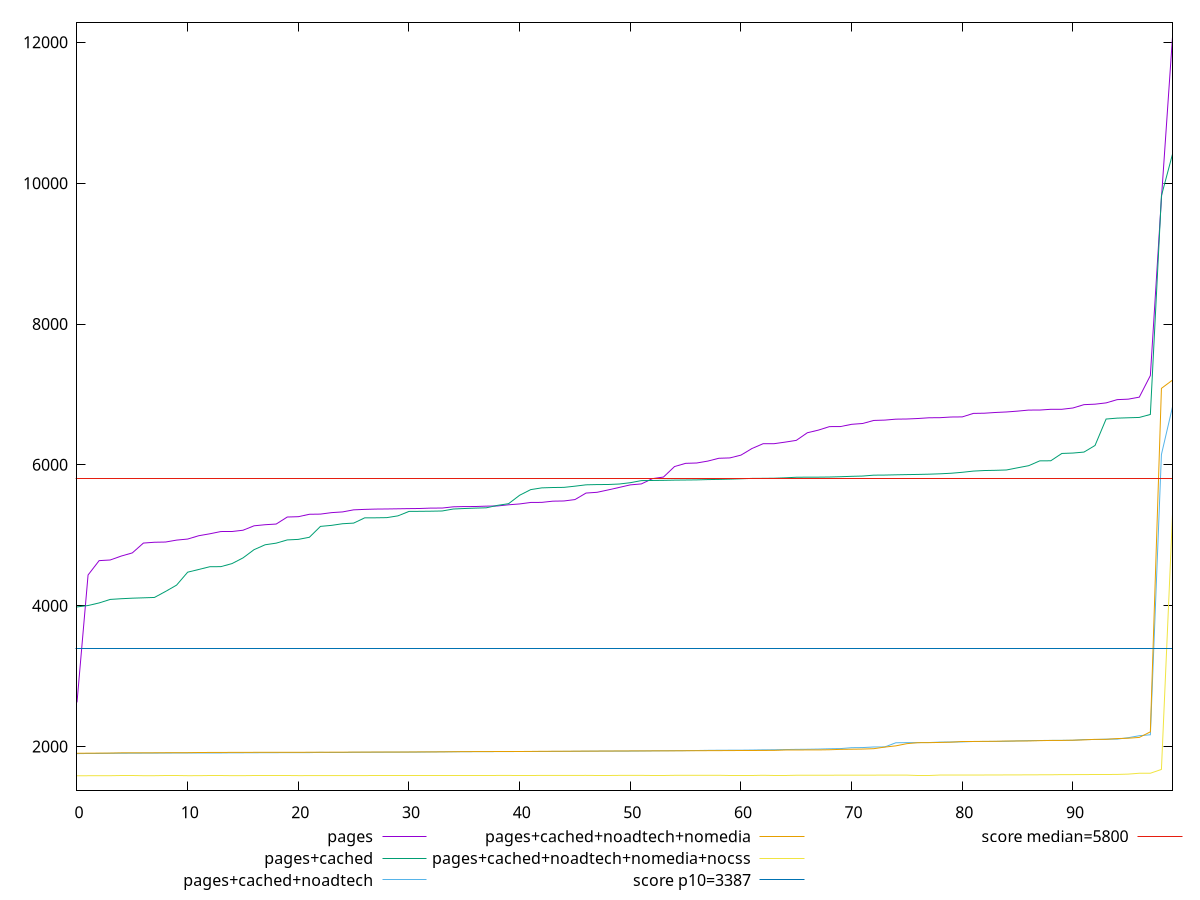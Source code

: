 reset

$pages <<EOF
0 2626.073507880211
1 4435.444428655171
2 4639.363306198857
3 4648.452986534331
4 4704.300994096092
5 4749.25838225921
6 4888.830430425798
7 4900.295190058563
8 4903.461976351731
9 4930.83703084327
10 4945.820367200752
11 4992.932806628705
12 5020.418236613505
13 5052.587143591209
14 5052.815851881216
15 5070.94760017333
16 5133.911681886901
17 5149.45183676295
18 5158.950358277678
19 5258.743249499629
20 5263.443269461704
21 5297.702971101207
22 5300.11769625219
23 5321.059039515967
24 5331.213874878169
25 5360.606606726012
26 5367.229804362829
27 5371.442442649615
28 5373.121809622093
29 5375.597567592958
30 5378.107352255443
31 5379.880642723314
32 5385.602065028907
33 5386.126455717971
34 5403.614685705733
35 5407.381822072541
36 5407.780044463818
37 5413.143189719978
38 5415.638533519859
39 5432.3708276169355
40 5444.447252746037
41 5465.456438475264
42 5466.626939100821
43 5483.869859702094
44 5486.593438360722
45 5506.561518989296
46 5599.091488331189
47 5609.850683457784
48 5643.568589592399
49 5679.118568013493
50 5715.261670201731
51 5728.836369136376
52 5803.818648334701
53 5826.39736418675
54 5975.895706810847
55 6021.041422435336
56 6026.00567670278
57 6052.8505004547105
58 6093.058686676893
59 6098.2292584212755
60 6137.6795085691665
61 6232.16789502256
62 6299.607918863969
63 6300.317773623966
64 6322.526894255621
65 6347.204651384754
66 6455.556148965983
67 6493.054574638731
68 6542.677022193054
69 6543.729403529776
70 6575.354588075907
71 6587.147926125588
72 6630.278772747892
73 6635.170311516826
74 6648.590480687253
75 6650.887412459305
76 6657.868831953028
77 6668.2848856728015
78 6669.674559844484
79 6679.0908367797065
80 6680.710044432678
81 6730.272129534472
82 6733.155532785409
83 6743.48510293857
84 6750.838999485231
85 6762.750019111143
86 6777.6079937019485
87 6777.953209805055
88 6788.601259095789
89 6788.887375733582
90 6807.183256824635
91 6854.639496207134
92 6861.358520831211
93 6879.6972535961695
94 6925.763755474631
95 6932.673385603614
96 6961.248082812878
97 7268.0096184295335
98 9783.898732157983
99 12075.127829454457
EOF

$pagesCached <<EOF
0 3981.3939311381773
1 4001.8386302579884
2 4038.6035570393415
3 4088.419561695364
4 4098.408533620086
5 4106.041696889646
6 4111.135794636023
7 4116.382573415411
8 4201.5519741873
9 4291.758562017833
10 4475.353937156022
11 4513.657386848393
12 4552.607495648286
13 4554.031315574949
14 4596.968537803692
15 4678.075475187329
16 4795.199337495654
17 4864.548665718278
18 4887.613894506315
19 4933.4067716165055
20 4941.058531118856
21 4971.117316205798
22 5125.633508811871
23 5140.160995660695
24 5163.488052137202
25 5172.348555398075
26 5247.145069435463
27 5247.60118743563
28 5250.046100440923
29 5275.09409538201
30 5338.425479399646
31 5339.635461366512
32 5341.461843936286
33 5344.434590581707
34 5372.409872612019
35 5379.552660469518
36 5385.174403247554
37 5389.798489524061
38 5424.273444814464
39 5447.99448854326
40 5567.813959738912
41 5647.832071572894
42 5672.725627816343
43 5677.762725617768
44 5679.748539745102
45 5696.70359690153
46 5715.971944904062
47 5719.652837454065
48 5720.562698341077
49 5727.297246985576
50 5746.048754114193
51 5775.775480827389
52 5777.753701453692
53 5779.565361502597
54 5782.728332773367
55 5784.426233604938
56 5786.12239596344
57 5790.47045448011
58 5792.8790023597885
59 5796.771043729416
60 5801.723523333258
61 5807.302525749485
62 5808.241862937581
63 5809.874294756736
64 5815.512786517585
65 5823.456379969965
66 5824.797671398853
67 5825.056843502894
68 5826.897604961332
69 5831.119461156814
70 5836.606241146679
71 5840.584457202495
72 5853.2409813610475
73 5854.582891120625
74 5858.11911718961
75 5861.140655169292
76 5863.61647817423
77 5867.141144961294
78 5872.437541182986
79 5880.4832489334585
80 5893.73958574544
81 5911.022553795687
82 5918.972315195372
83 5921.9565274335455
84 5926.953345328939
85 5957.721454060985
86 5987.709444405898
87 6056.142658590098
88 6057.5450247690005
89 6161.583718892057
90 6167.253610350598
91 6181.065332058377
92 6275.0606727215945
93 6650.283626941774
94 6663.1699520249285
95 6668.2297808737785
96 6673.010794842503
97 6715.49815764789
98 9821.525662054908
99 10412.083229150821
EOF

$pagesCachedNoadtech <<EOF
0 1898.2045000000003
1 1900.5327999999997
2 1900.5365000000002
3 1903.0279999999998
4 1904.05175
5 1904.72145
6 1905.5034999999998
7 1906.04915
8 1906.78665
9 1907.6205000000004
10 1907.6479999999997
11 1907.7415
12 1907.8195500000002
13 1908.01475
14 1909.8975500000001
15 1909.9819499999996
16 1910.8490000000002
17 1911.3222999999996
18 1911.96
19 1912.1965000000002
20 1912.4173499999997
21 1912.7205500000002
22 1916.3494
23 1916.95015
24 1916.9979999999998
25 1917.1850000000002
26 1917.9574499999997
27 1918.4684000000002
28 1918.6919999999996
29 1919.36965
30 1920.1422000000005
31 1920.3695000000002
32 1922.4759999999999
33 1923.7025
34 1924.8354999999997
35 1926.1665000000003
36 1926.21085
37 1926.3281499999998
38 1927.5128000000004
39 1927.6406499999998
40 1928.5205
41 1928.90695
42 1928.9330000000004
43 1929.3399000000004
44 1930.0036
45 1931.0889999999997
46 1932.4309999999996
47 1933.7290000000003
48 1933.9651500000004
49 1934.4812499999998
50 1934.6854999999998
51 1935.9545000000003
52 1937.6284999999998
53 1938.8110000000001
54 1940.0859
55 1940.4444999999998
56 1942.584
57 1945.103
58 1946.4591000000003
59 1947.1275
60 1947.5395000000003
61 1949.4544999999998
62 1952.0902500000004
63 1952.9544999999998
64 1956.1689999999999
65 1958.8035
66 1960.393
67 1962.9560000000001
68 1967.2954999999997
69 1969.8804999999998
70 1982.6734999999999
71 1984.417
72 1992.5815
73 1993.6680000000001
74 2052.6899999999996
75 2054.37305
76 2054.84
77 2055.9745000000003
78 2062.06085
79 2063.5595
80 2065.06205
81 2070.7047000000002
82 2071.13955
83 2072.2358999999997
84 2073.5627
85 2079.22725
86 2082.7940000000003
87 2084.8025
88 2086.1322999999998
89 2087.1499999999996
90 2087.6764000000003
91 2098.18585
92 2098.6839999999997
93 2104.1106999999997
94 2104.4365
95 2124.6105
96 2152.6495
97 2166.064
98 6146.957851579855
99 6822.778100198937
EOF

$pagesCachedNoadtechNomedia <<EOF
0 1903.3360000000005
1 1904.7898500000001
2 1905.5912500000004
3 1906.2454500000003
4 1909.1495
5 1909.2257
6 1909.5528000000004
7 1910.1902499999999
8 1911.0964999999997
9 1911.6564
10 1911.9016999999997
11 1914.2468999999999
12 1914.96495
13 1915.5589499999996
14 1915.8814499999996
15 1915.9585000000002
16 1916.745
17 1916.8744000000002
18 1916.9386
19 1917.0805
20 1917.2234999999996
21 1917.8969499999994
22 1918.1524999999997
23 1918.7594
24 1919.1045
25 1919.9460000000001
26 1920.1488
27 1920.7435
28 1920.8425000000002
29 1920.9302000000002
30 1921.42855
31 1922.7407000000003
32 1922.7785000000003
33 1923.8637000000003
34 1925.38185
35 1926.6837499999997
36 1927.2479500000002
37 1927.33855
38 1928.5587000000003
39 1929.0138
40 1929.0670499999999
41 1929.7820500000003
42 1931.4850999999999
43 1931.967
44 1932.15245
45 1933.1316500000005
46 1934.3485500000002
47 1934.5884999999998
48 1935.489
49 1935.7819999999997
50 1936.6807499999995
51 1937.06515
52 1937.5528500000003
53 1938.1950000000002
54 1938.448
55 1939.4407999999996
56 1940.0704999999998
57 1940.4245
58 1940.9918499999999
59 1942.0567999999998
60 1942.5069999999998
61 1942.7049999999995
62 1943.9095
63 1944.6905000000002
64 1950.0915
65 1950.7130000000002
66 1950.8201000000001
67 1951.0155
68 1953.4966
69 1958.8804999999998
70 1960.9650000000001
71 1963.1713499999998
72 1968.5275000000001
73 1991.4233500000005
74 2008.7123000000001
75 2040
76 2053.9516999999996
77 2054.2655
78 2057.3026
79 2061.15775
80 2070.7282999999998
81 2071.02005
82 2072.7125
83 2073.268
84 2077.47
85 2077.7769
86 2078.691
87 2082.52755
88 2085.83
89 2085.929
90 2089.053
91 2093.6104000000005
92 2101.142
93 2101.2174999999997
94 2112.2378999999996
95 2117.22045
96 2128.5815000000002
97 2207.8085000000005
98 7086.467071785737
99 7203.260087781142
EOF

$pagesCachedNoadtechNomediaNocss <<EOF
0 1583.7735000000002
1 1584.4125
2 1584.5969999999998
3 1584.911
4 1584.9935
5 1584.9945
6 1585.049
7 1585.1689999999999
8 1585.2294500000003
9 1585.2355
10 1585.25
11 1585.4460000000001
12 1585.4741
13 1585.48745
14 1585.7230000000002
15 1585.7521
16 1585.9648999999997
17 1585.98325
18 1586.0958
19 1586.1106
20 1586.2239000000002
21 1586.3583
22 1586.465
23 1586.6840000000002
24 1586.7821
25 1586.9015000000004
26 1586.9519
27 1587.1729999999998
28 1587.2073500000001
29 1587.2214000000004
30 1587.4048500000004
31 1587.7529
32 1587.7834999999998
33 1587.7955
34 1588.06205
35 1588.1473999999998
36 1588.2046
37 1588.21215
38 1588.2606
39 1588.3297499999999
40 1588.5017000000003
41 1588.5074999999997
42 1588.60365
43 1588.8535
44 1588.9289999999999
45 1588.9434
46 1589.1045000000001
47 1589.232
48 1589.2395000000001
49 1589.30555
50 1589.4578000000001
51 1589.585
52 1589.8784999999998
53 1589.8986499999999
54 1590.2647999999997
55 1590.3174
56 1590.5735
57 1590.68855
58 1590.8385
59 1590.8927000000003
60 1590.9164999999998
61 1590.9211999999998
62 1590.9664999999998
63 1590.9966
64 1591.01955
65 1591.297
66 1591.5726000000002
67 1591.6985
68 1591.8824999999997
69 1592.051
70 1592.4375
71 1592.7132500000002
72 1592.8995
73 1593.0939999999998
74 1593.231
75 1593.289
76 1593.5525000000002
77 1593.6045
78 1594.2784000000001
79 1594.484
80 1594.5735
81 1594.6775
82 1594.8140999999998
83 1594.99
84 1596.0915
85 1596.2445
86 1597.2659999999998
87 1597.6988000000001
88 1598.0183499999998
89 1600.237
90 1600.326
91 1601.1719000000003
92 1601.7827499999996
93 1601.85095
94 1602.8093
95 1607.3465
96 1619.6889999999999
97 1619.7895
98 1674.3428499999998
99 5297.388519884111
EOF

set key outside below
set xrange [0:99]
set yrange [1373.9464134109112:12284.954916043547]
set trange [1373.9464134109112:12284.954916043547]
set terminal svg size 640, 580 enhanced background rgb 'white'
set output "report_00017_2021-02-10T15-08-03.406Z/speed-index/comparison/sorted/all_raw.svg"

plot $pages title "pages" with line, \
     $pagesCached title "pages+cached" with line, \
     $pagesCachedNoadtech title "pages+cached+noadtech" with line, \
     $pagesCachedNoadtechNomedia title "pages+cached+noadtech+nomedia" with line, \
     $pagesCachedNoadtechNomediaNocss title "pages+cached+noadtech+nomedia+nocss" with line, \
     3387 title "score p10=3387", \
     5800 title "score median=5800"

reset

